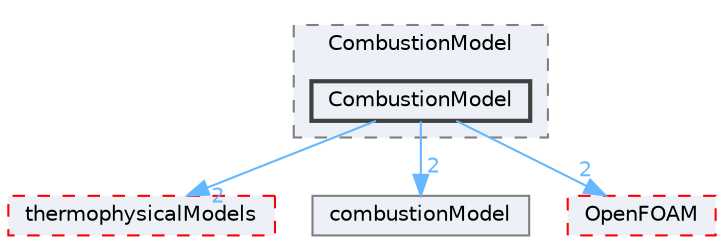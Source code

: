digraph "src/combustionModels/CombustionModel/CombustionModel"
{
 // LATEX_PDF_SIZE
  bgcolor="transparent";
  edge [fontname=Helvetica,fontsize=10,labelfontname=Helvetica,labelfontsize=10];
  node [fontname=Helvetica,fontsize=10,shape=box,height=0.2,width=0.4];
  compound=true
  subgraph clusterdir_d9a720f22812343abcf69c73f15d7bcf {
    graph [ bgcolor="#edf0f7", pencolor="grey50", label="CombustionModel", fontname=Helvetica,fontsize=10 style="filled,dashed", URL="dir_d9a720f22812343abcf69c73f15d7bcf.html",tooltip=""]
  dir_6aa7723cdf11966dc97079dcb03d6672 [label="CombustionModel", fillcolor="#edf0f7", color="grey25", style="filled,bold", URL="dir_6aa7723cdf11966dc97079dcb03d6672.html",tooltip=""];
  }
  dir_2778d089ec5c4f66810b11f753867003 [label="thermophysicalModels", fillcolor="#edf0f7", color="red", style="filled,dashed", URL="dir_2778d089ec5c4f66810b11f753867003.html",tooltip=""];
  dir_cf7b61e9dee2eed7a2c89936088862b3 [label="combustionModel", fillcolor="#edf0f7", color="grey50", style="filled", URL="dir_cf7b61e9dee2eed7a2c89936088862b3.html",tooltip=""];
  dir_c5473ff19b20e6ec4dfe5c310b3778a8 [label="OpenFOAM", fillcolor="#edf0f7", color="red", style="filled,dashed", URL="dir_c5473ff19b20e6ec4dfe5c310b3778a8.html",tooltip=""];
  dir_6aa7723cdf11966dc97079dcb03d6672->dir_2778d089ec5c4f66810b11f753867003 [headlabel="2", labeldistance=1.5 headhref="dir_000548_004022.html" href="dir_000548_004022.html" color="steelblue1" fontcolor="steelblue1"];
  dir_6aa7723cdf11966dc97079dcb03d6672->dir_c5473ff19b20e6ec4dfe5c310b3778a8 [headlabel="2", labeldistance=1.5 headhref="dir_000548_002695.html" href="dir_000548_002695.html" color="steelblue1" fontcolor="steelblue1"];
  dir_6aa7723cdf11966dc97079dcb03d6672->dir_cf7b61e9dee2eed7a2c89936088862b3 [headlabel="2", labeldistance=1.5 headhref="dir_000548_000547.html" href="dir_000548_000547.html" color="steelblue1" fontcolor="steelblue1"];
}
